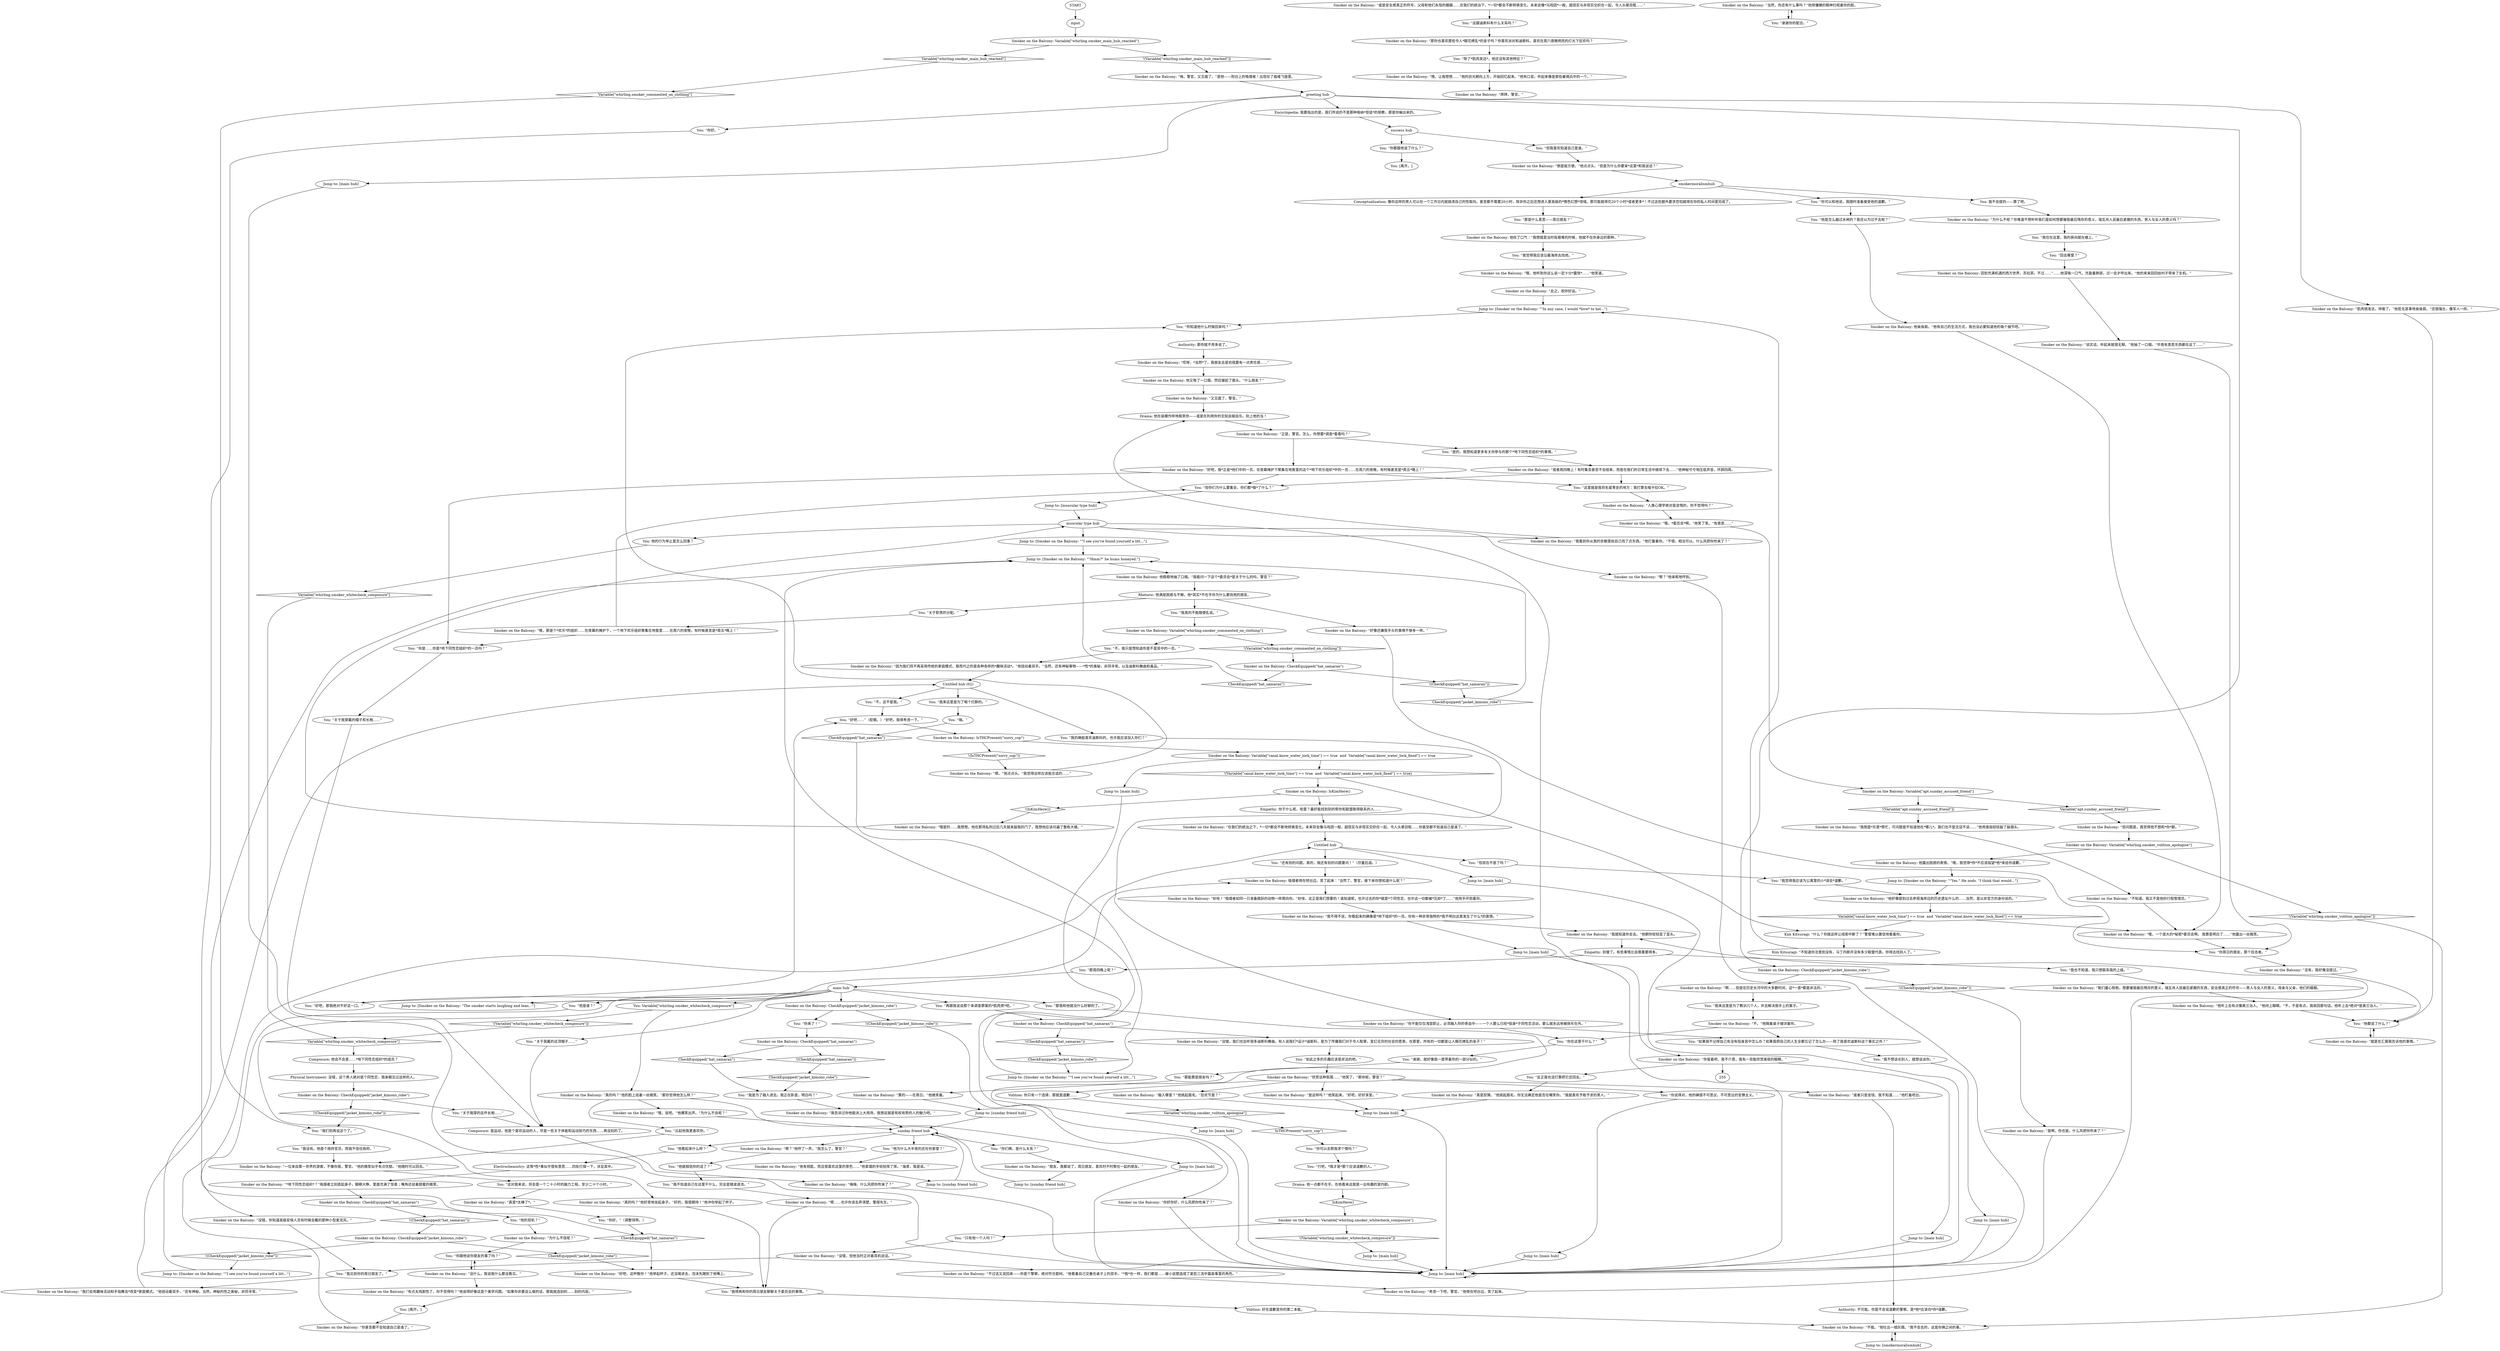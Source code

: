 # WHIRLING F1 / SMOKER ON THE BALCONY
# Smoker on the balcony, sitting in the bar.
# ==================================================
digraph G {
	  0 [label="START"];
	  1 [label="input"];
	  2 [label="Rhetoric: 他满是困惑与不解。他*其实*不在乎你为什么要找他的朋友。"];
	  3 [label="Smoker on the Balcony: “嗨，警官，又见面了。”是他——阳台上的吸烟者！出现在了褴褛飞旋里。"];
	  4 [label="You: “你好。”"];
	  5 [label="You: “再跟我说说那个来调查罪案的*肌肉男*吧。”"];
	  6 [label="muscular type hub"];
	  7 [label="Smoker on the Balcony: “哦，让我想想……”他的目光朝向上方，开始回忆起来。“他有口音。听起来像是那些雇佣兵中的一个。”"];
	  8 [label="Smoker on the Balcony: “就是在汇报我告诉他的事情。”"];
	  9 [label="Physical Instrument: 没错，这个男人绝对是个同性恋，我亲眼见过这样的人。"];
	  10 [label="Smoker on the Balcony: Variable[\"whirling.smoker_main_hub_reached\"]"];
	  11 [label="Variable[\"whirling.smoker_main_hub_reached\"]", shape=diamond];
	  12 [label="!(Variable[\"whirling.smoker_main_hub_reached\"])", shape=diamond];
	  13 [label="You: “不，这不是我。”"];
	  14 [label="You: “如果我不记得自己有没有投身其中怎么办？如果我把自己的人生全都忘记了怎么办——除了我喜欢迪斯科这个事实之外？”"];
	  15 [label="Smoker on the Balcony: CheckEquipped(\"jacket_kimono_robe\")"];
	  16 [label="CheckEquipped(\"jacket_kimono_robe\")", shape=diamond];
	  17 [label="!(CheckEquipped(\"jacket_kimono_robe\"))", shape=diamond];
	  18 [label="Smoker on the Balcony: CheckEquipped(\"hat_samaran\")"];
	  19 [label="CheckEquipped(\"hat_samaran\")", shape=diamond];
	  20 [label="!(CheckEquipped(\"hat_samaran\"))", shape=diamond];
	  21 [label="You: “比起他我更喜欢你。”"];
	  22 [label="Smoker on the Balcony: 他叹了口气：“我想就是当时局艰难的时候，他就不在你身边的那种。”"];
	  23 [label="Jump to: [sunday friend hub]"];
	  24 [label="You: “你可以和他说，我随时准备接受他的道歉。”"];
	  25 [label="Smoker on the Balcony: 他耸耸肩。“他有自己的生活方式，我也没必要知道他的每个细节吧。”"];
	  26 [label="You: “他为什么大半夜的还在你家里？”"];
	  27 [label="You: “是的，我想知道更多有关你参与的那个*地下同性恋组织*的事情。”"];
	  28 [label="You: “我的确挺喜欢迪斯科的，也许我应该加入你们？”"];
	  29 [label="You: “反正我也没打算把它还回去。”"];
	  30 [label="Smoker on the Balcony: “朋友，我都说了，周日朋友，喜欢时不时聚在一起的朋友。”"];
	  31 [label="Jump to: [sunday friend hub]"];
	  32 [label="Smoker on the Balcony: 回到充满机遇的西方世界，苏拉菲。不过……”……他深吸一口气，充盈着肺部，过一会才呼出来。“他的来来回回给村子带来了生机。”"];
	  33 [label="You: “但你们为什么要集会，你们都*做*了什么？”"];
	  34 [label="Smoker on the Balcony: “没错，但他当时正对着耳机说话。”"];
	  35 [label="You: “关于我戴的这顶帽子……”"];
	  36 [label="Smoker on the Balcony: “正是，警官。怎么，你想要*调查*看看吗？”"];
	  37 [label="Smoker on the Balcony: 吸烟者倚在吧台边，笑了起来：“当然了，警官，接下来你想知道什么呢？”"];
	  38 [label="Smoker on the Balcony: “你不能仅仅浅尝即止，必须融入你的骨血中——一个人要么已经*投身*于同性恋活动，要么就永远地被排斥在外。”"];
	  39 [label="Smoker on the Balcony: “真是*太棒了*。”"];
	  40 [label="Smoker on the Balcony: “真是狡猾。”他挑起眉毛，你无法确定他是否在嘲笑你。“我就喜欢予取予求的男人。”"];
	  41 [label="Smoker on the Balcony: “嗯……也许你该去弄清楚，警探先生。”"];
	  42 [label="Jump to: [smokermoralismhub]"];
	  43 [label="Kim Kitsuragi: “不知道你注意到没有，马丁内斯并没有多少联盟代表。你得去找别人了。”"];
	  44 [label="You: “关于职责的分配。”"];
	  45 [label="You: “你跟他说你朋友的事了吗？”"];
	  46 [label="Untitled hub"];
	  47 [label="Smoker on the Balcony: “是啊，你也是。什么风把你吹来了？”"];
	  48 [label="sunday friend hub"];
	  49 [label="Smoker on the Balcony: “算的——在周日。”他微笑着。"];
	  50 [label="Smoker on the Balcony: “没有，我好像没提过。”"];
	  51 [label="You: “你们俩，是什么关系？”"];
	  52 [label="Smoker on the Balcony: CheckEquipped(\"hat_samaran\")"];
	  53 [label="CheckEquipped(\"hat_samaran\")", shape=diamond];
	  54 [label="!(CheckEquipped(\"hat_samaran\"))", shape=diamond];
	  55 [label="You: “还有别的问题，真的，我还有别的问题要问！”（尽量后退。）"];
	  56 [label="Untitled hub (02)"];
	  57 [label="Smoker on the Balcony: “我不得不说，你看起来的确像是*地下组织*的一员。你有一种非常独特的*我不明白这里发生了什么*的表情。”"];
	  58 [label="Smoker on the Balcony: “他有钥匙，而且很喜欢这里的景色……”他拿烟的手轻轻挥了挥。“海景，我是说。”"];
	  59 [label="Smoker on the Balcony: Variable[\"apt.sunday_accused_friend\"]"];
	  60 [label="Variable[\"apt.sunday_accused_friend\"]", shape=diamond];
	  61 [label="!(Variable[\"apt.sunday_accused_friend\"])", shape=diamond];
	  62 [label="Smoker on the Balcony: “但问题是，我觉得他不想和*你*聊。”"];
	  63 [label="You: “我真的不能随便乱说。”"];
	  64 [label="greeting hub"];
	  65 [label="Smoker on the Balcony: “当然，你还有什么事吗？”他用慵懒的眼神扫视着你的脸。"];
	  66 [label="Composure: 他会不会是……*地下同性恋组织*的成员？"];
	  67 [label="success hub"];
	  68 [label="Smoker on the Balcony: “或是安全感真正的符号，父母和他们永恒的婚姻……在我们的统治下，*一切*都会不断转换变化。未来会像*马戏团*一般，超现实与非现实交织在一起，令人头晕目眩……”"];
	  69 [label="You: “我住在这里，我的房间就在楼上。”"];
	  70 [label="Smoker on the Balcony: “是这样吗？”他笑起来。“好吧，好好享受。”"];
	  71 [label="You: “那能算是朋友吗？”"];
	  72 [label="You: “我觉得我应该沿着海岸去找他。”"];
	  73 [label="Smoker on the Balcony: “哦，一个庞大的*秘密*委员会啊。 我算是明白了……”他露出一丝微笑。"];
	  74 [label="Smoker on the Balcony: Variable[\"whirling.smoker_commented_on_clothing\"]"];
	  75 [label="Variable[\"whirling.smoker_commented_on_clothing\"]", shape=diamond];
	  76 [label="!(Variable[\"whirling.smoker_commented_on_clothing\"])", shape=diamond];
	  77 [label="You: “不，我只是想知道你是不是其中的一员。”"];
	  78 [label="Smoker on the Balcony: “好吧，我*正是*他们中的一员，在夜幕掩护下聚集在地窖里的这个*地下欢乐组织*中的一员……在周六的夜晚，有时候甚至是*周五*晚上！”"];
	  79 [label="Smoker on the Balcony: “因为我们将不再采用传统的家庭模式，取而代之的是各种各样的*趣味活动*。”他扭动着双手。“当然，还有神秘事物——*性*的奥秘，非同寻常。以及迪斯科舞曲和毒品。”"];
	  80 [label="You: “除了*肌肉发达*，他还没有其他特征？”"];
	  81 [label="Smoker on the Balcony: “我看到你从我的衣橱里给自己找了点东西。”他打量着你。“不错，相当可以。什么风把你吹来了？”"];
	  82 [label="Jump to: [Smoker on the Balcony: \"\"Hmm?\" he hums honeyed.\"]"];
	  83 [label="Smoker on the Balcony: “为什么不呢？你难道不想听听我们是如何想要摧毁最后残存的意义，瑞瓦肖人民最后紧握的东西，男人与女人的意义吗？”"];
	  84 [label="You: “我没有。他是个政府官员，而我不信任政府。”"];
	  85 [label="Jump to: [main hub]"];
	  86 [label="Jump to: [main hub]"];
	  87 [label="Smoker on the Balcony: “哦，*委员会*啊。”他笑了笑。“有意思……”"];
	  88 [label="Volition: 好在道歉是你的第二本能。"];
	  89 [label="You: “你可以去帮我求个情吗？”"];
	  90 [label="You: 我不会提的——算了吧。"];
	  91 [label="You: “但我喜欢知道自己是谁。”"];
	  92 [label="You: “但现在不是了吗？”"];
	  93 [label="You: “我来这里是为了教训几个人，并且解决我手上的案子。”"];
	  94 [label="You: “你说得对，他的确很不可思议，不可思议的官僚主义。”"];
	  95 [label="Smoker on the Balcony: “哦，说吧。”他爆笑出声。“为什么不会呢？”"];
	  96 [label="Smoker on the Balcony: “一位来自第一世界的游客，不像你我，警官。”他的微笑似乎有点忧郁。“他随时可以回去。”"];
	  97 [label="Smoker on the Balcony: “没错，你知道高级安保人员有时候会戴的那种小型麦克风。”"];
	  98 [label="Smoker on the Balcony: “为什么不信呢？”"];
	  99 [label="You: “我不知道自己在这里干什么，完全是随波逐流。”"];
	  100 [label="Volition: 你只有一个选择，那就是道歉……"];
	  101 [label="Smoker on the Balcony: Variable[\"whirling.smoker_volition_apologise\"]"];
	  102 [label="Variable[\"whirling.smoker_volition_apologise\"]", shape=diamond];
	  103 [label="!(Variable[\"whirling.smoker_volition_apologise\"])", shape=diamond];
	  104 [label="Smoker on the Balcony: 他露出困惑的表情。“哦，我觉得*你*不应该指望*他*来给你道歉。”"];
	  105 [label="You: “他是怎么越过水闸的？我还以为过不去呢？”"];
	  106 [label="Smoker on the Balcony: IsKimHere()"];
	  107 [label="IsKimHere()", shape=diamond];
	  108 [label="!(IsKimHere())", shape=diamond];
	  109 [label="Empathy: 你干什么呢，哈里？最好能找到别的帮你和联盟取得联系的人……"];
	  110 [label="Smoker on the Balcony: “哦是的……我想想。他在那场私刑过后几天就来敲我的门了，我想他应该问遍了整栋大楼。”"];
	  111 [label="Smoker on the Balcony: CheckEquipped(\"hat_samaran\")"];
	  112 [label="CheckEquipped(\"hat_samaran\")", shape=diamond];
	  113 [label="!(CheckEquipped(\"hat_samaran\"))", shape=diamond];
	  114 [label="Smoker on the Balcony: “没错，我们也会听很多迪斯科舞曲。有人说我们*设计*迪斯科，是为了传播我们对于令人眩晕，变幻无穷的社会的愿景。在那里，所有的一切都是让人眼花缭乱的金子！”"];
	  115 [label="Smoker on the Balcony: “那你也喜欢那些令人*眼花缭乱*的金子吗？你喜欢派对和迪斯科，喜欢在周六夜晚明亮的灯光下狂欢吗？"];
	  116 [label="Smoker on the Balcony: “倒是挺方便，”他点点头。“但是为什么你要来*这里*和我说话？”"];
	  117 [label="You: “回去哪里？”"];
	  118 [label="You: “这对我来说，将会是一个二十小时的脑力工程。至少二十个小时。”"];
	  119 [label="Smoker on the Balcony: “我就知道你会去。”他朝你轻轻歪了歪头。"];
	  120 [label="Smoker on the Balcony: “哦，他听到你这么说一定十分*震惊*……”他笑道。"];
	  121 [label="Jump to: [main hub]"];
	  122 [label="Jump to: [Smoker on the Balcony: \"\"In any case, I would *love* to hel...\"]"];
	  123 [label="You: “你周日的朋友，那个目击者。”"];
	  124 [label="Smoker on the Balcony: “又见面了，警官。”"];
	  125 [label="You: “我们别再说这个了。”"];
	  126 [label="You: “这里就是我将名留青史的地方：我打算去唱卡拉OK。”"];
	  127 [label="Smoker on the Balcony: “融入哪里？”他挑起眉毛。“狂欢节里？”"];
	  128 [label="Smoker on the Balcony: “我告诉过你他能派上大用场，我想这就是有权有势的人的魅力吧。”"];
	  129 [label="Jump to: [main hub]"];
	  130 [label="You: “他就相信你的话了？”"];
	  131 [label="Smoker on the Balcony: “有点太戏剧性了，你不觉得吗？”他说得好像这是个美学问题。“如果你非要这么做的话，那我就选别的……别的内容。”"];
	  132 [label="You: “嗨。”"];
	  133 [label="Encyclopedia: 我要指出的是，我们所说的不是那种吸纳*信徒*的邪教，那是你编出来的。"];
	  134 [label="Smoker on the Balcony: “*地下同性恋组织*？”吸烟者立刻直起身子，眼睛大睁，里面充满了惊喜；嘴角还挂着甜蜜的微笑。"];
	  135 [label="You: “关于我穿戴的帽子和长袍……”"];
	  136 [label="Jump to: [Smoker on the Balcony: \"The smoker starts laughing and lean...\"]"];
	  137 [label="You: “好吧……”（眨眼。）“好吧，我得考虑一下。”"];
	  138 [label="Jump to: [main hub]"];
	  139 [label="You: “那是什么意思——周日朋友？”"];
	  140 [label="Jump to: [sunday friend hub]"];
	  141 [label="Authority: 不可能。你是不会说道歉的警察。是*他*应该向*你*道歉。"];
	  142 [label="Smoker on the Balcony: “嗯。”他点点头。“我觉得这样应该挺合适的……”"];
	  143 [label="Smoker on the Balcony: “他好像提到过去参观海岸边的历史遗址什么的……当然，是以非官方的身份说的。”"];
	  144 [label="Smoker on the Balcony: “不知道。我又不是他的行程管理员。”"];
	  145 [label="Authority: 那你就不用多说了。"];
	  146 [label="Jump to: [Smoker on the Balcony: \"\"Yes.\" He nods. \"I think that would...\"]"];
	  147 [label="Drama: 他一点都不在乎。在他看来这就是一出有趣的室内剧。"];
	  148 [label="Smoker on the Balcony: “总之，祝你好运。”"];
	  149 [label="Smoker on the Balcony: “在我们的统治之下，*一切*都会不断地转换变化。未来将会像马戏团一般，超现实与非现实交织在一起，令人头晕目眩……你甚至都不知道自己是谁了。”"];
	  150 [label="Smoker on the Balcony: “他听上去有点像奥兰治人。”他闭上眼睛。“不，不是有点，我收回那句话。他听上去*绝对*是奥兰治人。”"];
	  151 [label="Smoker on the Balcony: “拜拜，警官。”"];
	  152 [label="Smoker on the Balcony: “你甚至都不会知道自己是谁了。”"];
	  153 [label="You: “这跟迪斯科有什么关系吗？”"];
	  154 [label="Jump to: [main hub]"];
	  155 [label="Smoker on the Balcony: “妙哇！”吸烟者如同一只准备跳跃的动物一样爬向你。“妙哇，这正是我们想要的！谁知道呢，也许过去的你*就是*个同性恋，也许这一切都被*压抑*了……”他用手环抱着你。"];
	  156 [label="You: “我不想谈论别人，就想谈谈你。”"];
	  157 [label="Smoker on the Balcony: “嗯？”他哼了一声。“我怎么了，警官？”"];
	  158 [label="Jump to: [main hub]"];
	  159 [label="You: “我得再和你的周日朋友聊聊关于委员会的事情。”"];
	  160 [label="You: “那我和他就没什么好聊的了。”"];
	  161 [label="You: “我也不知道，我只想联系我的上级。”"];
	  162 [label="Smoker on the Balcony: “好像还嫌我手头的事情不够多一样。”"];
	  163 [label="Smoker on the Balcony: 他又吸了一口烟，然后皱起了眉头。“什么朋友？”"];
	  164 [label="Smoker on the Balcony: “没什么，我说我什么都没看见。”"];
	  165 [label="You: [离开。]"];
	  166 [label="Jump to: [main hub]"];
	  167 [label="Drama: 他在装模作样地取笑你——或是在利用你的无知自娱自乐。别上他的当！"];
	  168 [label="Smoker on the Balcony: CheckEquipped(\"hat_samaran\")"];
	  169 [label="CheckEquipped(\"hat_samaran\")", shape=diamond];
	  170 [label="!(CheckEquipped(\"hat_samaran\"))", shape=diamond];
	  171 [label="You: “他的耳机？”"];
	  172 [label="Smoker on the Balcony: “不过话又说回来——你是个警察，绝对符合题材。”他看着自己交叠在桌子上的双手。“*我*也一样，我们都是……被小说塑造成了某些三流中篇故事里的角色。”"];
	  173 [label="You: [离开。]"];
	  174 [label="You: “他是谁？”"];
	  175 [label="You: “他看起来什么样？”"];
	  176 [label="Smoker on the Balcony: “嗯？”他亲昵地哼到。"];
	  177 [label="Smoker on the Balcony: 他稳稳地抽了口烟。“我能问一下这个*委员会*是关于什么的吗，警官？”"];
	  178 [label="Smoker on the Balcony: “我倒是*乐意*帮忙，可问题是不知道他在*哪儿*。我们也不是无话不谈……”他用食指轻轻敲了敲烟头。"];
	  179 [label="You: “你知道他什么时候回来吗？”"];
	  180 [label="Kim Kitsuragi: “什么？你就这样让线索中断了？”警督难以置信地看着你。"];
	  181 [label="Smoker on the Balcony: Variable[\"whirling.smoker_whitecheck_composure\"]"];
	  182 [label="Variable[\"whirling.smoker_whitecheck_composure\"]", shape=diamond];
	  183 [label="!(Variable[\"whirling.smoker_whitecheck_composure\"])", shape=diamond];
	  184 [label="You: “只有他一个人吗？”"];
	  185 [label="You: 他的行为举止是怎么回事？"];
	  186 [label="You: Variable[\"whirling.smoker_whitecheck_composure\"]"];
	  187 [label="Variable[\"whirling.smoker_whitecheck_composure\"]", shape=diamond];
	  188 [label="!(Variable[\"whirling.smoker_whitecheck_composure\"])", shape=diamond];
	  189 [label="Smoker on the Balcony: “真的吗？”他的脸上挂着一丝微笑。“那你觉得他怎么样？”"];
	  190 [label="Smoker on the Balcony: “我们会用趣味活动和手指舞去*改变*家庭模式。”他扭动着双手，“还有神秘，当然，神秘的性之奥秘，非同寻常。”"];
	  191 [label="You: “如此之多的乐趣应该是非法的吧。”"];
	  192 [label="You: “我来这里是为了喝个烂醉的。”"];
	  193 [label="Smoker on the Balcony: “或者只是金钱，我不知道……”他盯着吧台。"];
	  194 [label="Smoker on the Balcony: “说实话，听起来就很无聊。”他抽了一口烟。“毕竟有意思东西都在这了……”"];
	  195 [label="Smoker on the Balcony: “我们雄心勃勃，想要摧毁最后残存的意义，瑞瓦肖人民最后紧握的东西，安全感真正的符号——男人与女人的意义，母亲与父亲，他们的婚姻。"];
	  196 [label="Jump to: [muscular type hub]"];
	  197 [label="You: “他都说了什么？”"];
	  198 [label="You: “我见到你的周日朋友了。”"];
	  199 [label="Smoker on the Balcony: CheckEquipped(\"jacket_kimono_robe\")"];
	  200 [label="CheckEquipped(\"jacket_kimono_robe\")", shape=diamond];
	  201 [label="!(CheckEquipped(\"jacket_kimono_robe\"))", shape=diamond];
	  202 [label="You: “你来了！”"];
	  203 [label="Smoker on the Balcony: CheckEquipped(\"jacket_kimono_robe\")"];
	  204 [label="CheckEquipped(\"jacket_kimono_robe\")", shape=diamond];
	  205 [label="!(CheckEquipped(\"jacket_kimono_robe\"))", shape=diamond];
	  206 [label="Smoker on the Balcony: “啊……但是在历史长河中的大多数时间，这*一直*都是非法的。”"];
	  207 [label="Smoker on the Balcony: “欣赏这种氛围……”他笑了。“那你呢，警官？”"];
	  208 [label="You: “谢谢，就好像我一直带着你的一部分似的。”"];
	  209 [label="Jump to: [main hub]"];
	  210 [label="smokermoralismhub"];
	  211 [label="Smoker on the Balcony: “不能。”他吐出一缕灰烟。“我不会去的，这是你俩之间的事。”"];
	  212 [label="You: “行吧，*我才是*那个应该道歉的人。”"];
	  213 [label="You: “那周四晚上呢？”"];
	  214 [label="You: “你是……你是*地下同性恋组织*的一员吗？”"];
	  215 [label="You: “你都跟他说了什么？”"];
	  216 [label="Jump to: [Smoker on the Balcony: \"\"I see you've found yourself a litt...\"]"];
	  217 [label="Jump to: [Smoker on the Balcony: \"\"I see you've found yourself a litt...\"]"];
	  218 [label="Smoker on the Balcony: “好吧，这杯敬你！”他举起杯子，还没喝进去，泡沫先蹭到了他嘴上。"];
	  219 [label="Smoker on the Balcony: “不。”他隔着桌子端详着你。"];
	  220 [label="You: “我觉得我应该为公寓里的小*误会*道歉。”"];
	  221 [label="Conceptualization: 像你这样的男人可以在一个工作日内就搞清自己的性取向。甚至都不需要20小时，除非你之后还想进入更高级的*情色幻想*领域。那可能就得花20个小时*或者更多*！不过这些额外要求恐怕就得在你的私人时间里完成了。"];
	  222 [label="You: “你好。”（调整领带。）"];
	  223 [label="Smoker on the Balcony: “肌肉很发达，帅极了。”他若无其事地耸耸肩。“还很强壮，像军人一样。”"];
	  224 [label="Electrochemistry: 这等*性*事似乎很有意思……四处打探一下，涉足其中。"];
	  225 [label="Smoker on the Balcony: CheckEquipped(\"jacket_kimono_robe\")"];
	  226 [label="CheckEquipped(\"jacket_kimono_robe\")", shape=diamond];
	  227 [label="!(CheckEquipped(\"jacket_kimono_robe\"))", shape=diamond];
	  228 [label="You: “关于我穿的这件长袍……”"];
	  229 [label="You: “好吧，那我绝对不好这一口。“"];
	  230 [label="You: “你在这里干什么？”"];
	  231 [label="Smoker on the Balcony: “真的吗？”他好奇地坐起身子。“好的，我很期待！”他冲你举起了杯子。"];
	  232 [label="Smoker on the Balcony: “人类心理学绝对是怠惰的，你不觉得吗？”"];
	  233 [label="Smoker on the Balcony: “考虑一下吧，警官。”他倚在吧台边，笑了起来。"];
	  234 [label="Smoker on the Balcony: IsTHCPresent(\"sorry_cop\")"];
	  235 [label="IsTHCPresent(\"sorry_cop\")", shape=diamond];
	  236 [label="!(IsTHCPresent(\"sorry_cop\"))", shape=diamond];
	  237 [label="Smoker on the Balcony: Variable[\"canal.know_water_lock_time\"] == true  and  Variable[\"canal.know_water_lock_fixed\"] == true"];
	  238 [label="Variable[\"canal.know_water_lock_time\"] == true  and  Variable[\"canal.know_water_lock_fixed\"] == true", shape=diamond];
	  239 [label="!(Variable[\"canal.know_water_lock_time\"] == true  and  Variable[\"canal.know_water_lock_fixed\"] == true)", shape=diamond];
	  240 [label="Jump to: [main hub]"];
	  241 [label="Empathy: 别傻了。有些事情比自尊重要得多。"];
	  242 [label="Smoker on the Balcony: “哎呀，*当然*了。我朋友总是劝我要有一点责任感……”"];
	  243 [label="Smoker on the Balcony: “哦，那是个*欢乐*的组织……在夜幕的掩护下，一个地下欢乐组织聚集在地窖里……在周六的夜晚，有时候甚至是*周五*晚上！”"];
	  244 [label="Smoker on the Balcony: “或者周四晚上！有时集会甚至不会结束，而是在我们的日常生活中继续下去……”他神秘兮兮地压低声音，环顾四周。"];
	  245 [label="main hub"];
	  246 [label="Jump to: [main hub]"];
	  247 [label="You: “谢谢你的配合。”"];
	  248 [label="Smoker on the Balcony: “你留着吧，我不介意，我有一双能欣赏美丽的眼睛。”"];
	  249 [label="Composure: 是运动，他是个喜欢运动的人，尽是一些关于体能和运动技巧的东西……再没别的了。"];
	  250 [label="Jump to: [main hub]"];
	  251 [label="Smoker on the Balcony: “嗨嗨，什么风把你吹来了？”"];
	  252 [label="Smoker on the Balcony: “你好你好，什么风把你吹来了？”"];
	  253 [label="Jump to: [Smoker on the Balcony: \"\"I see you've found yourself a litt...\"]"];
	  254 [label="You: “我是为了融入进去。我正在卧底，明白吗？”"];
	  0 -> 1
	  1 -> 10
	  2 -> 162
	  2 -> 44
	  2 -> 63
	  3 -> 64
	  4 -> 169
	  5 -> 111
	  6 -> 248
	  6 -> 176
	  6 -> 81
	  6 -> 216
	  6 -> 185
	  7 -> 151
	  8 -> 197
	  9 -> 225
	  10 -> 11
	  10 -> 12
	  11 -> 75
	  12 -> 3
	  13 -> 137
	  14 -> 156
	  15 -> 16
	  15 -> 17
	  16 -> 218
	  17 -> 253
	  18 -> 19
	  18 -> 20
	  19 -> 254
	  20 -> 204
	  21 -> 96
	  22 -> 72
	  23 -> 48
	  24 -> 105
	  25 -> 73
	  26 -> 58
	  27 -> 244
	  28 -> 38
	  29 -> 40
	  30 -> 140
	  31 -> 48
	  32 -> 194
	  33 -> 196
	  34 -> 172
	  34 -> 198
	  35 -> 249
	  36 -> 27
	  36 -> 78
	  37 -> 155
	  38 -> 14
	  38 -> 230
	  39 -> 222
	  40 -> 86
	  41 -> 159
	  42 -> 211
	  43 -> 122
	  44 -> 243
	  45 -> 164
	  46 -> 154
	  46 -> 92
	  46 -> 55
	  47 -> 246
	  48 -> 26
	  48 -> 51
	  48 -> 157
	  48 -> 175
	  49 -> 23
	  50 -> 197
	  51 -> 30
	  52 -> 53
	  52 -> 54
	  53 -> 82
	  54 -> 226
	  55 -> 37
	  56 -> 192
	  56 -> 28
	  56 -> 13
	  57 -> 138
	  57 -> 119
	  58 -> 31
	  59 -> 60
	  59 -> 61
	  60 -> 62
	  61 -> 178
	  62 -> 101
	  63 -> 74
	  64 -> 4
	  64 -> 133
	  64 -> 166
	  64 -> 203
	  64 -> 223
	  65 -> 247
	  66 -> 9
	  67 -> 91
	  67 -> 215
	  68 -> 153
	  69 -> 117
	  70 -> 86
	  71 -> 49
	  72 -> 120
	  73 -> 123
	  74 -> 76
	  74 -> 77
	  75 -> 125
	  76 -> 52
	  77 -> 79
	  78 -> 33
	  78 -> 126
	  78 -> 214
	  79 -> 56
	  80 -> 7
	  81 -> 167
	  82 -> 177
	  83 -> 69
	  84 -> 96
	  85 -> 246
	  86 -> 246
	  87 -> 59
	  88 -> 211
	  89 -> 212
	  90 -> 83
	  91 -> 116
	  92 -> 220
	  93 -> 219
	  94 -> 129
	  95 -> 48
	  96 -> 118
	  97 -> 198
	  98 -> 45
	  99 -> 41
	  100 -> 102
	  101 -> 104
	  101 -> 103
	  102 -> 235
	  103 -> 211
	  104 -> 146
	  105 -> 25
	  106 -> 108
	  106 -> 109
	  107 -> 181
	  108 -> 110
	  109 -> 149
	  110 -> 6
	  111 -> 113
	  111 -> 114
	  112 -> 217
	  113 -> 200
	  114 -> 191
	  115 -> 80
	  116 -> 210
	  117 -> 32
	  118 -> 39
	  119 -> 241
	  120 -> 148
	  121 -> 246
	  122 -> 179
	  123 -> 50
	  124 -> 167
	  125 -> 84
	  126 -> 232
	  127 -> 86
	  128 -> 48
	  129 -> 246
	  130 -> 99
	  131 -> 173
	  132 -> 112
	  133 -> 67
	  134 -> 168
	  135 -> 249
	  136 -> 37
	  137 -> 234
	  138 -> 246
	  139 -> 22
	  140 -> 48
	  141 -> 211
	  142 -> 179
	  143 -> 238
	  144 -> 73
	  145 -> 242
	  146 -> 143
	  147 -> 107
	  148 -> 122
	  149 -> 46
	  150 -> 197
	  152 -> 46
	  153 -> 115
	  154 -> 246
	  155 -> 57
	  156 -> 158
	  157 -> 130
	  158 -> 246
	  159 -> 88
	  160 -> 121
	  161 -> 195
	  162 -> 123
	  163 -> 124
	  164 -> 131
	  164 -> 45
	  166 -> 246
	  167 -> 36
	  168 -> 170
	  168 -> 171
	  169 -> 218
	  170 -> 15
	  171 -> 98
	  172 -> 233
	  173 -> 152
	  174 -> 97
	  175 -> 224
	  176 -> 246
	  177 -> 2
	  178 -> 144
	  179 -> 145
	  180 -> 43
	  181 -> 184
	  181 -> 183
	  182 -> 66
	  183 -> 250
	  184 -> 34
	  185 -> 187
	  186 -> 188
	  186 -> 189
	  187 -> 182
	  188 -> 182
	  189 -> 85
	  189 -> 21
	  189 -> 95
	  190 -> 56
	  191 -> 207
	  192 -> 132
	  193 -> 141
	  194 -> 123
	  195 -> 150
	  196 -> 6
	  197 -> 8
	  198 -> 190
	  199 -> 201
	  199 -> 202
	  200 -> 217
	  201 -> 252
	  202 -> 18
	  203 -> 205
	  203 -> 206
	  204 -> 254
	  205 -> 47
	  206 -> 93
	  207 -> 193
	  207 -> 100
	  207 -> 70
	  207 -> 94
	  207 -> 127
	  208 -> 71
	  209 -> 246
	  210 -> 24
	  210 -> 90
	  210 -> 221
	  211 -> 42
	  212 -> 147
	  213 -> 245
	  214 -> 135
	  215 -> 165
	  216 -> 82
	  217 -> 82
	  218 -> 159
	  219 -> 14
	  219 -> 230
	  220 -> 143
	  221 -> 139
	  222 -> 169
	  223 -> 197
	  224 -> 134
	  225 -> 227
	  225 -> 228
	  226 -> 82
	  227 -> 125
	  228 -> 249
	  229 -> 137
	  230 -> 208
	  231 -> 159
	  232 -> 87
	  233 -> 119
	  234 -> 236
	  234 -> 237
	  235 -> 89
	  236 -> 142
	  237 -> 240
	  237 -> 239
	  238 -> 73
	  238 -> 180
	  239 -> 106
	  239 -> 180
	  240 -> 246
	  241 -> 161
	  241 -> 213
	  242 -> 163
	  243 -> 33
	  243 -> 214
	  244 -> 33
	  244 -> 126
	  245 -> 160
	  245 -> 35
	  245 -> 5
	  245 -> 229
	  245 -> 199
	  245 -> 231
	  245 -> 136
	  245 -> 174
	  245 -> 186
	  246 -> 246
	  247 -> 65
	  248 -> 209
	  248 -> 29
	  248 -> 255
	  249 -> 251
	  250 -> 246
	  251 -> 246
	  252 -> 246
	  253 -> 82
	  254 -> 128
}

